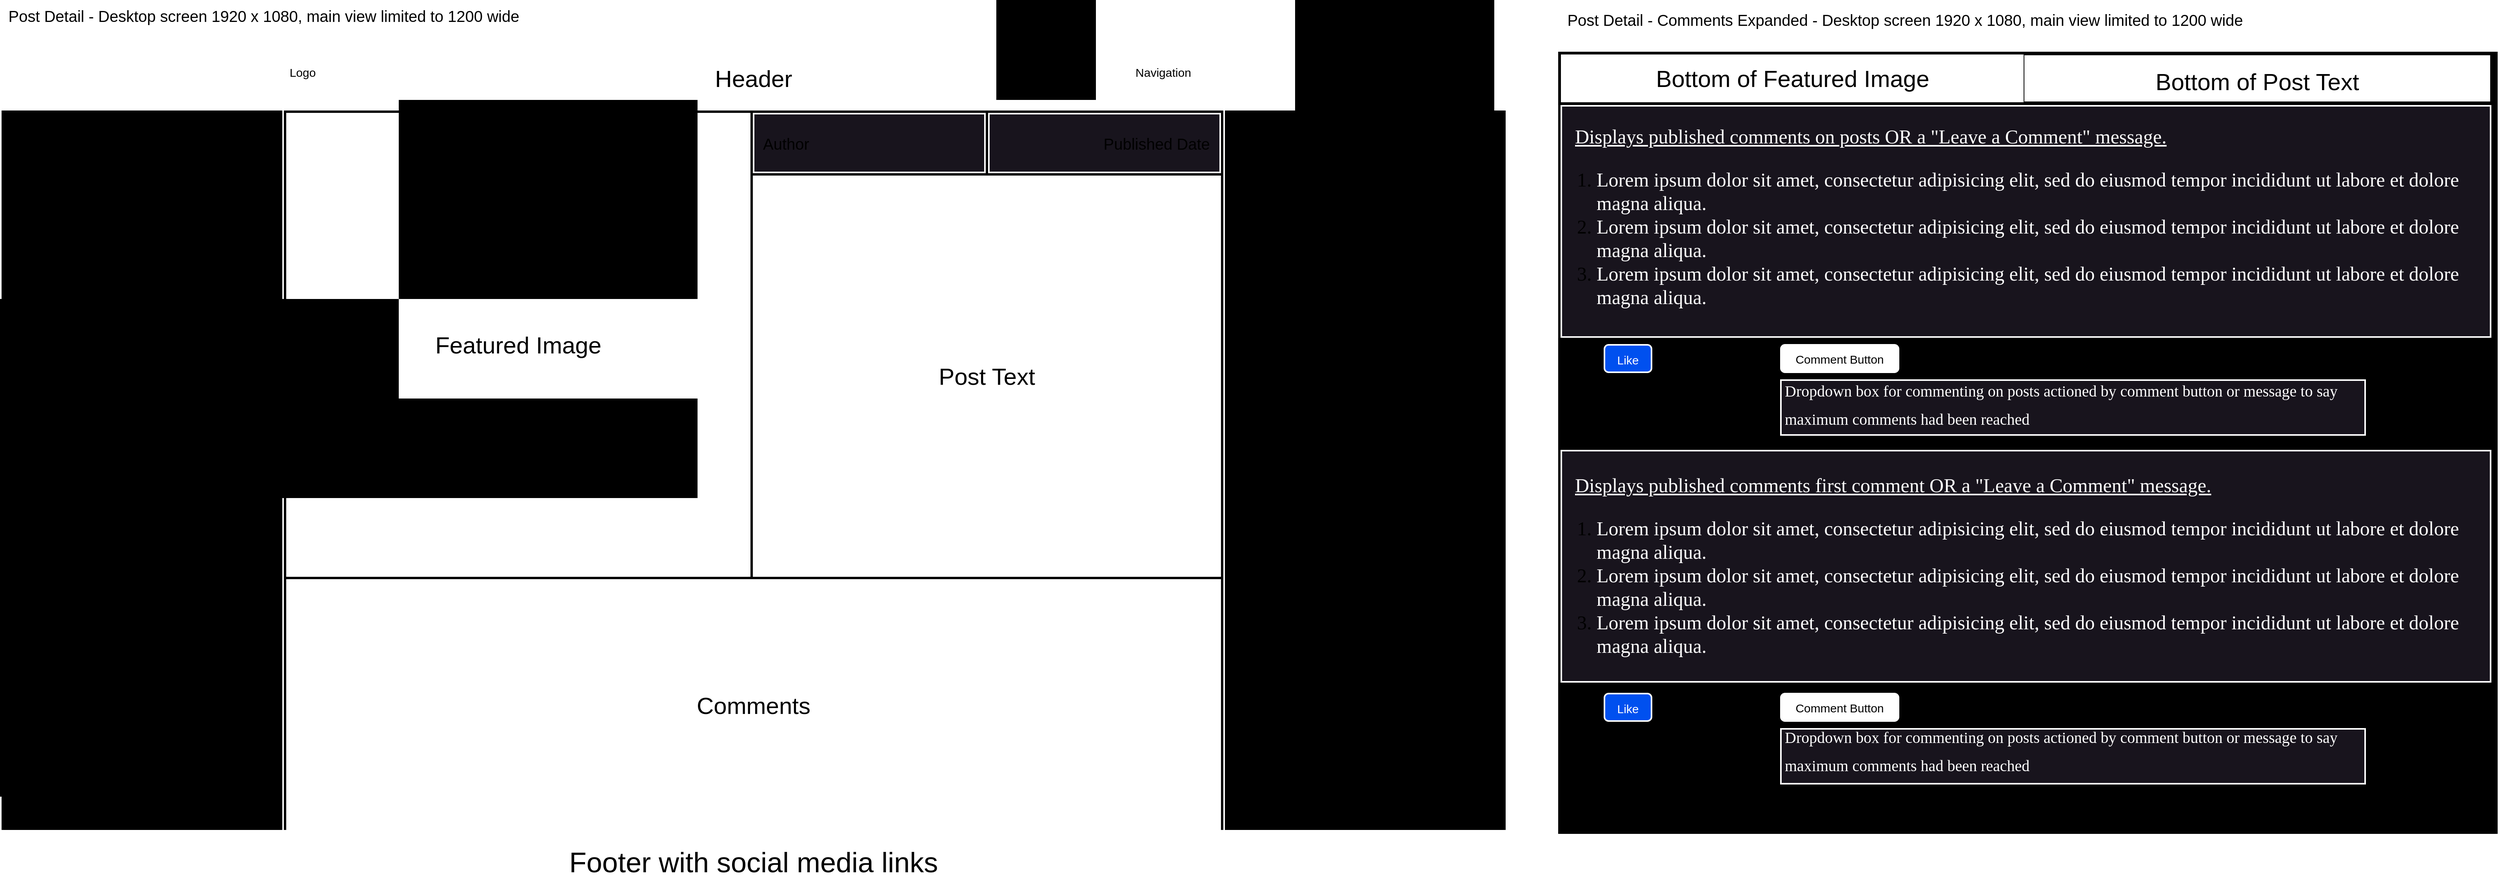 <mxfile>
    <diagram id="476jkahuOBYTuhZ4lHAv" name="Page-1">
        <mxGraphModel dx="4040" dy="3377" grid="1" gridSize="5" guides="1" tooltips="1" connect="1" arrows="1" fold="1" page="1" pageScale="1" pageWidth="1169" pageHeight="827" math="0" shadow="0">
            <root>
                <mxCell id="0"/>
                <mxCell id="1" parent="0"/>
                <mxCell id="232" value="" style="rounded=0;whiteSpace=wrap;html=1;strokeColor=#FFFFFF;strokeWidth=2;fontSize=40;fillColor=#000000;movable=0;resizable=0;rotatable=0;deletable=0;editable=0;connectable=0;" parent="1" vertex="1">
                    <mxGeometry x="2060" y="-515" width="1200" height="1000" as="geometry"/>
                </mxCell>
                <mxCell id="3" value="" style="rounded=0;whiteSpace=wrap;html=1;movable=0;resizable=0;rotatable=0;deletable=0;editable=0;connectable=0;fillColor=#000000;strokeColor=#FFFFFF;strokeWidth=2;" parent="1" vertex="1">
                    <mxGeometry x="75" y="-520" width="1920" height="1080" as="geometry"/>
                </mxCell>
                <mxCell id="4" value="&lt;font style=&quot;font-size: 30px;&quot;&gt;Header&lt;/font&gt;" style="rounded=0;whiteSpace=wrap;html=1;strokeWidth=2;movable=0;resizable=0;rotatable=0;deletable=0;editable=0;connectable=0;strokeColor=#FFFFFF;" parent="1" vertex="1">
                    <mxGeometry x="75" y="-520" width="1920" height="80" as="geometry"/>
                </mxCell>
                <mxCell id="5" value="&lt;font style=&quot;font-size: 36px;&quot;&gt;Footer with social media links&lt;/font&gt;" style="rounded=0;whiteSpace=wrap;html=1;strokeWidth=2;align=center;verticalAlign=middle;labelPosition=center;verticalLabelPosition=middle;movable=0;resizable=0;rotatable=0;deletable=0;editable=0;connectable=0;strokeColor=#FFFFFF;" parent="1" vertex="1">
                    <mxGeometry x="75" y="480" width="1920" height="80" as="geometry"/>
                </mxCell>
                <mxCell id="15" value="&lt;font style=&quot;font-size: 15px;&quot;&gt;Logo&lt;/font&gt;" style="whiteSpace=wrap;html=1;aspect=fixed;strokeColor=#FFFFFF;strokeWidth=2;fontSize=100;fillColor=default;verticalAlign=bottom;movable=0;resizable=0;rotatable=0;deletable=0;editable=0;connectable=0;" parent="1" vertex="1">
                    <mxGeometry x="435" y="-505" width="50" height="50" as="geometry"/>
                </mxCell>
                <mxCell id="17" value="&lt;font style=&quot;font-size: 15px;&quot;&gt;Navigation&lt;/font&gt;" style="rounded=0;whiteSpace=wrap;html=1;strokeColor=#FFFFFF;strokeWidth=2;fontSize=100;fillColor=default;gradientColor=none;horizontal=1;verticalAlign=bottom;movable=0;resizable=0;rotatable=0;deletable=0;editable=0;connectable=0;" parent="1" vertex="1">
                    <mxGeometry x="1480" y="-505" width="155" height="50" as="geometry"/>
                </mxCell>
                <mxCell id="128" value="" style="rounded=0;whiteSpace=wrap;html=1;strokeColor=#FFFFFF;strokeWidth=2;fontSize=30;movable=0;resizable=0;rotatable=0;deletable=0;editable=0;connectable=0;fillColor=#000000;" parent="1" vertex="1">
                    <mxGeometry x="435" y="-440" width="1200" height="920" as="geometry"/>
                </mxCell>
                <mxCell id="142" value="Featured Image" style="whiteSpace=wrap;html=1;aspect=fixed;strokeColor=#FFFFFF;strokeWidth=2;fontSize=30;movable=0;resizable=0;rotatable=0;deletable=0;editable=0;connectable=0;" parent="1" vertex="1">
                    <mxGeometry x="440" y="-435" width="590" height="590" as="geometry"/>
                </mxCell>
                <mxCell id="145" value="Post Text" style="rounded=0;whiteSpace=wrap;html=1;strokeColor=#FFFFFF;strokeWidth=2;fontSize=30;movable=0;resizable=0;rotatable=0;deletable=0;editable=0;connectable=0;" parent="1" vertex="1">
                    <mxGeometry x="1035" y="-355" width="595" height="510" as="geometry"/>
                </mxCell>
                <mxCell id="179" value="&lt;font style=&quot;font-size: 30px;&quot;&gt;Comments&lt;/font&gt;" style="rounded=0;whiteSpace=wrap;html=1;movable=0;resizable=0;rotatable=0;deletable=0;editable=0;connectable=0;strokeWidth=2;strokeColor=#FFFFFF;" parent="1" vertex="1">
                    <mxGeometry x="440" y="160" width="1190" height="320" as="geometry"/>
                </mxCell>
                <mxCell id="216" value="&lt;font style=&quot;font-size: 30px;&quot;&gt;Bottom of Featured Image&lt;/font&gt;" style="rounded=0;whiteSpace=wrap;html=1;strokeColor=#FFFFFF;strokeWidth=1;fontSize=15;verticalAlign=middle;movable=0;resizable=0;rotatable=0;deletable=0;editable=0;connectable=0;" parent="1" vertex="1">
                    <mxGeometry x="2065" y="-510" width="590" height="60" as="geometry"/>
                </mxCell>
                <mxCell id="217" value="&lt;span style=&quot;color: rgba(0, 0, 0, 0); font-family: monospace; font-size: 0px; text-align: start;&quot;&gt;Number of Likes&lt;/span&gt;" style="text;html=1;strokeColor=none;fillColor=none;align=center;verticalAlign=middle;whiteSpace=wrap;rounded=0;strokeWidth=2;fontSize=20;fontColor=#FFFFFF;movable=0;resizable=0;rotatable=0;deletable=0;editable=0;connectable=0;" parent="1" vertex="1">
                    <mxGeometry x="2700" y="500" width="60" height="30" as="geometry"/>
                </mxCell>
                <mxCell id="218" value="&lt;font style=&quot;font-size: 15px;&quot;&gt;Like&lt;/font&gt;" style="rounded=1;whiteSpace=wrap;html=1;strokeColor=#FFFFFF;strokeWidth=2;fontSize=30;fillColor=#0050ef;fontColor=#ffffff;verticalAlign=bottom;movable=0;resizable=0;rotatable=0;deletable=0;editable=0;connectable=0;" parent="1" vertex="1">
                    <mxGeometry x="2120" y="-140" width="60" height="35" as="geometry"/>
                </mxCell>
                <mxCell id="219" value="Comment Button" style="rounded=1;whiteSpace=wrap;html=1;strokeColor=#FFFFFF;strokeWidth=2;fontSize=15;movable=0;resizable=0;rotatable=0;deletable=0;editable=0;connectable=0;" parent="1" vertex="1">
                    <mxGeometry x="2345" y="-140" width="150" height="35" as="geometry"/>
                </mxCell>
                <mxCell id="220" value="Likes Count" style="text;html=1;strokeColor=none;fillColor=none;align=center;verticalAlign=middle;whiteSpace=wrap;rounded=0;strokeWidth=2;fontSize=15;movable=0;resizable=0;rotatable=0;deletable=0;editable=0;connectable=0;" parent="1" vertex="1">
                    <mxGeometry x="2235" y="-140" width="50" height="35" as="geometry"/>
                </mxCell>
                <mxCell id="230" value="&lt;font style=&quot;font-size: 30px;&quot;&gt;Bottom of Post Text&lt;/font&gt;" style="rounded=0;whiteSpace=wrap;html=1;strokeColor=default;strokeWidth=1;fontSize=50;fillColor=default;horizontal=1;verticalAlign=bottom;movable=0;resizable=0;rotatable=0;deletable=0;editable=0;connectable=0;" parent="1" vertex="1">
                    <mxGeometry x="2655" y="-510" width="595" height="60" as="geometry"/>
                </mxCell>
                <mxCell id="233" value="&lt;div style=&quot;&quot;&gt;&lt;span style=&quot;font-weight: normal;&quot;&gt;&lt;font style=&quot;font-size: 20px;&quot;&gt;Dropdown box for commenting on posts actioned by comment button or message to say maximum comments had been reached&lt;/font&gt;&lt;/span&gt;&lt;/div&gt;" style="text;html=1;strokeColor=#FFFFFF;fillColor=#18141D;spacing=5;spacingTop=-20;whiteSpace=wrap;overflow=hidden;rounded=0;strokeWidth=2;fontSize=30;verticalAlign=bottom;fontColor=#FFFFFF;fontFamily=Comic Sans MS;movable=0;resizable=0;rotatable=0;deletable=0;editable=0;connectable=0;" parent="1" vertex="1">
                    <mxGeometry x="2345" y="-95" width="745" height="70" as="geometry"/>
                </mxCell>
                <mxCell id="245" value="&lt;font style=&quot;font-size: 15px;&quot;&gt;Like&lt;/font&gt;" style="rounded=1;whiteSpace=wrap;html=1;strokeColor=#FFFFFF;strokeWidth=2;fontSize=30;fillColor=#0050ef;fontColor=#ffffff;verticalAlign=bottom;movable=0;resizable=0;rotatable=0;deletable=0;editable=0;connectable=0;" parent="1" vertex="1">
                    <mxGeometry x="2120" y="305" width="60" height="35" as="geometry"/>
                </mxCell>
                <mxCell id="246" value="Likes Count" style="text;html=1;strokeColor=none;fillColor=none;align=center;verticalAlign=middle;whiteSpace=wrap;rounded=0;strokeWidth=2;fontSize=15;movable=0;resizable=0;rotatable=0;deletable=0;editable=0;connectable=0;" parent="1" vertex="1">
                    <mxGeometry x="2235" y="305" width="50" height="35" as="geometry"/>
                </mxCell>
                <mxCell id="247" value="Comment Button" style="rounded=1;whiteSpace=wrap;html=1;strokeColor=#FFFFFF;strokeWidth=2;fontSize=15;movable=0;resizable=0;rotatable=0;deletable=0;editable=0;connectable=0;" parent="1" vertex="1">
                    <mxGeometry x="2345" y="305" width="150" height="35" as="geometry"/>
                </mxCell>
                <mxCell id="251" value="&lt;div style=&quot;font-size: 25px;&quot;&gt;&lt;font color=&quot;#ffffff&quot; style=&quot;font-size: 25px;&quot;&gt;&amp;nbsp; &lt;u style=&quot;&quot;&gt;Displays published comments on posts OR a &quot;Leave a Comment&quot; message.&lt;/u&gt;&lt;/font&gt;&lt;/div&gt;&lt;p style=&quot;font-size: 25px;&quot;&gt;&lt;/p&gt;&lt;ol style=&quot;font-size: 25px;&quot;&gt;&lt;li style=&quot;&quot;&gt;&lt;font color=&quot;#ffffff&quot; style=&quot;font-size: 25px;&quot;&gt;Lorem ipsum dolor sit amet, consectetur adipisicing elit, sed do eiusmod tempor incididunt ut labore et dolore magna aliqua.&lt;/font&gt;&lt;/li&gt;&lt;li style=&quot;&quot;&gt;&lt;font style=&quot;font-size: 25px;&quot; color=&quot;#ffffff&quot;&gt;Lorem ipsum dolor sit amet, consectetur adipisicing elit, sed do eiusmod tempor incididunt ut labore et dolore magna aliqua.&lt;/font&gt;&lt;/li&gt;&lt;li style=&quot;&quot;&gt;&lt;font style=&quot;font-size: 25px;&quot; color=&quot;#ffffff&quot;&gt;Lorem ipsum dolor sit amet, consectetur adipisicing elit, sed do eiusmod tempor incididunt ut labore et dolore magna aliqua.&lt;/font&gt;&lt;/li&gt;&lt;/ol&gt;&lt;p&gt;&lt;/p&gt;" style="text;html=1;strokeColor=#FFFFFF;fillColor=#18141D;spacing=5;spacingTop=-20;whiteSpace=wrap;overflow=hidden;rounded=0;strokeWidth=2;fontSize=30;verticalAlign=bottom;fontFamily=Comic Sans MS;movable=0;resizable=0;rotatable=0;deletable=0;editable=0;connectable=0;" parent="1" vertex="1">
                    <mxGeometry x="2065" y="-445" width="1185" height="295" as="geometry"/>
                </mxCell>
                <mxCell id="259" value="&lt;div style=&quot;font-size: 25px;&quot;&gt;&lt;font color=&quot;#ffffff&quot; style=&quot;font-size: 25px;&quot;&gt;&amp;nbsp; &lt;u style=&quot;font-size: 25px;&quot;&gt;Displays published comments first comment OR a &quot;Leave a Comment&quot; message.&lt;/u&gt;&lt;/font&gt;&lt;/div&gt;&lt;p style=&quot;font-size: 25px;&quot;&gt;&lt;/p&gt;&lt;ol style=&quot;font-size: 25px;&quot;&gt;&lt;li style=&quot;font-size: 25px;&quot;&gt;&lt;font color=&quot;#ffffff&quot; style=&quot;font-size: 25px;&quot;&gt;Lorem ipsum dolor sit amet, consectetur adipisicing elit, sed do eiusmod tempor incididunt ut labore et dolore magna aliqua.&lt;/font&gt;&lt;/li&gt;&lt;li style=&quot;font-size: 25px;&quot;&gt;&lt;font style=&quot;font-size: 25px;&quot; color=&quot;#ffffff&quot;&gt;Lorem ipsum dolor sit amet, consectetur adipisicing elit, sed do eiusmod tempor incididunt ut labore et dolore magna aliqua.&lt;/font&gt;&lt;/li&gt;&lt;li style=&quot;font-size: 25px;&quot;&gt;&lt;font style=&quot;font-size: 25px;&quot; color=&quot;#ffffff&quot;&gt;Lorem ipsum dolor sit amet, consectetur adipisicing elit, sed do eiusmod tempor incididunt ut labore et dolore magna aliqua.&lt;/font&gt;&lt;/li&gt;&lt;/ol&gt;&lt;p style=&quot;font-size: 25px;&quot;&gt;&lt;/p&gt;" style="text;html=1;strokeColor=#FFFFFF;fillColor=#18141D;spacing=5;spacingTop=-20;whiteSpace=wrap;overflow=hidden;rounded=0;strokeWidth=2;fontSize=25;verticalAlign=bottom;fontFamily=Comic Sans MS;movable=0;resizable=0;rotatable=0;deletable=0;editable=0;connectable=0;" parent="1" vertex="1">
                    <mxGeometry x="2065" y="-5" width="1185" height="295" as="geometry"/>
                </mxCell>
                <mxCell id="268" value="&lt;div style=&quot;&quot;&gt;&lt;span style=&quot;font-size: 20px;&quot;&gt;Dropdown box for commenting on posts actioned by comment button or message to say maximum comments had been reached&lt;/span&gt;&lt;br&gt;&lt;/div&gt;" style="text;html=1;strokeColor=#FFFFFF;fillColor=#18141D;spacing=5;spacingTop=-20;whiteSpace=wrap;overflow=hidden;rounded=0;strokeWidth=2;fontSize=30;verticalAlign=middle;fontColor=#FFFFFF;fontFamily=Comic Sans MS;movable=0;resizable=0;rotatable=0;deletable=0;editable=0;connectable=0;" parent="1" vertex="1">
                    <mxGeometry x="2345" y="350" width="745" height="70" as="geometry"/>
                </mxCell>
                <mxCell id="274" value="&amp;nbsp; Author" style="rounded=0;whiteSpace=wrap;html=1;strokeWidth=2;fontSize=20;fillColor=#18141D;strokeColor=#FFFFFF;align=left;movable=0;resizable=0;rotatable=0;deletable=0;editable=0;connectable=0;" parent="1" vertex="1">
                    <mxGeometry x="1035" y="-435" width="295" height="75" as="geometry"/>
                </mxCell>
                <mxCell id="275" value="&lt;div style=&quot;&quot;&gt;&lt;span style=&quot;background-color: initial;&quot;&gt;Published Date&amp;nbsp;&amp;nbsp;&lt;/span&gt;&lt;/div&gt;" style="rounded=0;whiteSpace=wrap;html=1;strokeWidth=2;fontSize=20;fillColor=#18141D;strokeColor=#FFFFFF;align=right;movable=0;resizable=0;rotatable=0;deletable=0;editable=0;connectable=0;" parent="1" vertex="1">
                    <mxGeometry x="1335" y="-435" width="295" height="75" as="geometry"/>
                </mxCell>
                <mxCell id="276" value="&lt;span style=&quot;text-align: left; font-size: 20px;&quot;&gt;&lt;span style=&quot;font-size: 20px;&quot;&gt;Post Detail -&amp;nbsp;&lt;/span&gt;&lt;/span&gt;&lt;span style=&quot;text-align: left;&quot;&gt;Desktop screen 1920 x 1080, m&lt;/span&gt;&lt;span style=&quot;background-color: initial; text-align: left;&quot;&gt;ain view limited to 1200 wide&lt;/span&gt;&lt;span style=&quot;text-align: left; font-size: 20px;&quot;&gt;&lt;span style=&quot;font-size: 20px;&quot;&gt;&lt;br style=&quot;font-size: 20px;&quot;&gt;&lt;/span&gt;&lt;/span&gt;" style="text;html=1;align=center;verticalAlign=middle;resizable=0;points=[];autosize=1;strokeColor=none;fillColor=none;fontSize=20;" vertex="1" parent="1">
                    <mxGeometry x="75" y="-580" width="670" height="40" as="geometry"/>
                </mxCell>
                <mxCell id="278" value="&lt;span style=&quot;text-align: left;&quot;&gt;Post Detail - Comments Expanded -&amp;nbsp;&lt;/span&gt;&lt;span style=&quot;text-align: left;&quot;&gt;Desktop screen 1920 x 1080, m&lt;/span&gt;&lt;span style=&quot;background-color: initial; text-align: left;&quot;&gt;ain view limited to 1200 wide&lt;/span&gt;" style="text;html=1;align=center;verticalAlign=middle;resizable=0;points=[];autosize=1;strokeColor=none;fillColor=none;fontSize=20;movable=0;rotatable=0;deletable=0;editable=0;connectable=0;" vertex="1" parent="1">
                    <mxGeometry x="2060" y="-575" width="885" height="40" as="geometry"/>
                </mxCell>
            </root>
        </mxGraphModel>
    </diagram>
</mxfile>